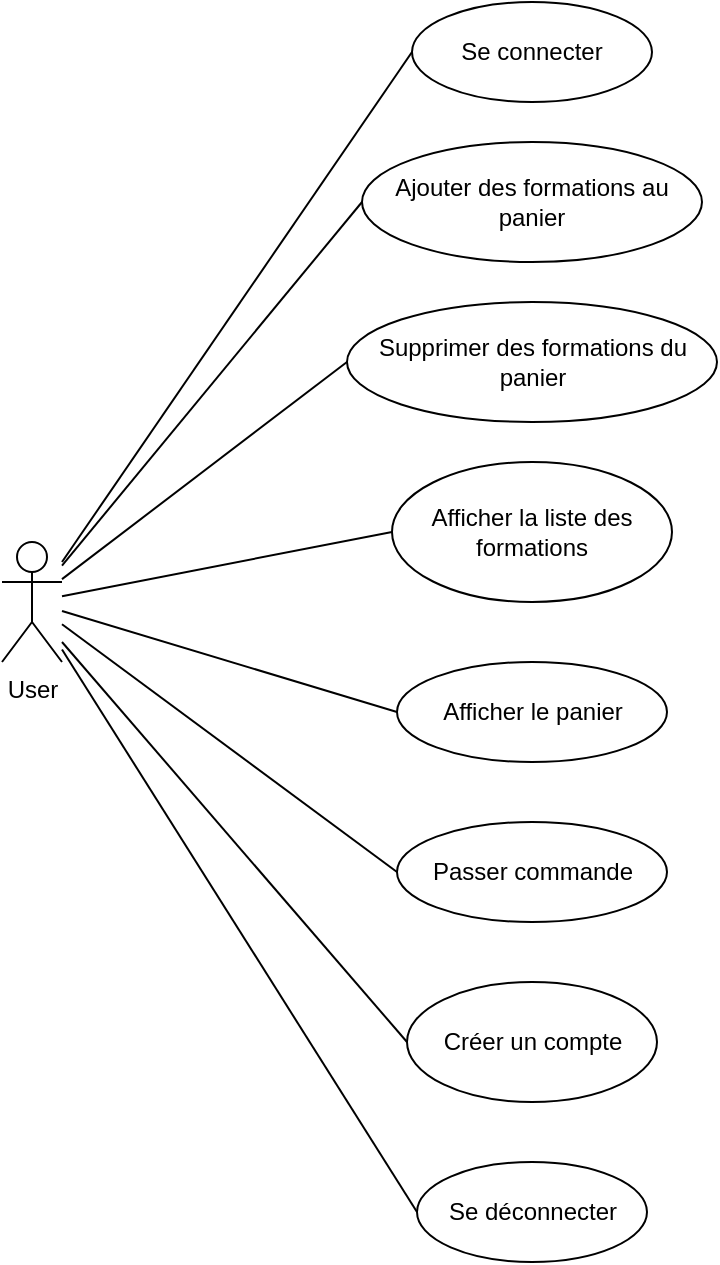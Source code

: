 <mxfile version="18.1.2" type="device" pages="3"><diagram id="fp27fcLYhr6zl6kMXViP" name="use case"><mxGraphModel dx="1393" dy="746" grid="1" gridSize="10" guides="1" tooltips="1" connect="1" arrows="1" fold="1" page="1" pageScale="1" pageWidth="827" pageHeight="1169" math="0" shadow="0"><root><mxCell id="0"/><mxCell id="1" parent="0"/><mxCell id="sTOtrgSlI8E5pLggl0Tn-1" value="User" style="shape=umlActor;verticalLabelPosition=bottom;verticalAlign=top;html=1;" vertex="1" parent="1"><mxGeometry x="130" y="320" width="30" height="60" as="geometry"/></mxCell><mxCell id="sTOtrgSlI8E5pLggl0Tn-2" value="Ajouter des formations au panier" style="ellipse;whiteSpace=wrap;html=1;" vertex="1" parent="1"><mxGeometry x="310" y="120" width="170" height="60" as="geometry"/></mxCell><mxCell id="sTOtrgSlI8E5pLggl0Tn-3" value="Supprimer des formations du panier" style="ellipse;whiteSpace=wrap;html=1;" vertex="1" parent="1"><mxGeometry x="302.5" y="200" width="185" height="60" as="geometry"/></mxCell><mxCell id="sTOtrgSlI8E5pLggl0Tn-4" value="Afficher la liste des formations" style="ellipse;whiteSpace=wrap;html=1;" vertex="1" parent="1"><mxGeometry x="325" y="280" width="140" height="70" as="geometry"/></mxCell><mxCell id="sTOtrgSlI8E5pLggl0Tn-5" value="Afficher le panier" style="ellipse;whiteSpace=wrap;html=1;" vertex="1" parent="1"><mxGeometry x="327.5" y="380" width="135" height="50" as="geometry"/></mxCell><mxCell id="sTOtrgSlI8E5pLggl0Tn-6" value="Passer commande" style="ellipse;whiteSpace=wrap;html=1;" vertex="1" parent="1"><mxGeometry x="327.5" y="460" width="135" height="50" as="geometry"/></mxCell><mxCell id="sTOtrgSlI8E5pLggl0Tn-7" value="Créer un compte" style="ellipse;whiteSpace=wrap;html=1;" vertex="1" parent="1"><mxGeometry x="332.5" y="540" width="125" height="60" as="geometry"/></mxCell><mxCell id="sTOtrgSlI8E5pLggl0Tn-8" value="Se connecter" style="ellipse;whiteSpace=wrap;html=1;" vertex="1" parent="1"><mxGeometry x="335" y="50" width="120" height="50" as="geometry"/></mxCell><mxCell id="sTOtrgSlI8E5pLggl0Tn-12" value="" style="endArrow=none;html=1;rounded=0;entryX=0;entryY=0.5;entryDx=0;entryDy=0;" edge="1" parent="1" target="sTOtrgSlI8E5pLggl0Tn-8"><mxGeometry width="50" height="50" relative="1" as="geometry"><mxPoint x="160" y="330" as="sourcePoint"/><mxPoint x="440" y="340" as="targetPoint"/></mxGeometry></mxCell><mxCell id="sTOtrgSlI8E5pLggl0Tn-13" value="" style="endArrow=none;html=1;rounded=0;entryX=0;entryY=0.5;entryDx=0;entryDy=0;" edge="1" parent="1" source="sTOtrgSlI8E5pLggl0Tn-1" target="sTOtrgSlI8E5pLggl0Tn-2"><mxGeometry width="50" height="50" relative="1" as="geometry"><mxPoint x="160" y="350" as="sourcePoint"/><mxPoint x="210" y="300" as="targetPoint"/></mxGeometry></mxCell><mxCell id="sTOtrgSlI8E5pLggl0Tn-14" value="" style="endArrow=none;html=1;rounded=0;entryX=0;entryY=0.5;entryDx=0;entryDy=0;" edge="1" parent="1" source="sTOtrgSlI8E5pLggl0Tn-1" target="sTOtrgSlI8E5pLggl0Tn-3"><mxGeometry width="50" height="50" relative="1" as="geometry"><mxPoint x="390" y="390" as="sourcePoint"/><mxPoint x="440" y="340" as="targetPoint"/></mxGeometry></mxCell><mxCell id="sTOtrgSlI8E5pLggl0Tn-15" value="" style="endArrow=none;html=1;rounded=0;entryX=0;entryY=0.5;entryDx=0;entryDy=0;" edge="1" parent="1" source="sTOtrgSlI8E5pLggl0Tn-1" target="sTOtrgSlI8E5pLggl0Tn-4"><mxGeometry width="50" height="50" relative="1" as="geometry"><mxPoint x="390" y="390" as="sourcePoint"/><mxPoint x="440" y="340" as="targetPoint"/></mxGeometry></mxCell><mxCell id="sTOtrgSlI8E5pLggl0Tn-16" value="" style="endArrow=none;html=1;rounded=0;entryX=0;entryY=0.5;entryDx=0;entryDy=0;" edge="1" parent="1" source="sTOtrgSlI8E5pLggl0Tn-1" target="sTOtrgSlI8E5pLggl0Tn-5"><mxGeometry width="50" height="50" relative="1" as="geometry"><mxPoint x="390" y="390" as="sourcePoint"/><mxPoint x="440" y="340" as="targetPoint"/></mxGeometry></mxCell><mxCell id="sTOtrgSlI8E5pLggl0Tn-17" value="" style="endArrow=none;html=1;rounded=0;entryX=0;entryY=0.5;entryDx=0;entryDy=0;" edge="1" parent="1" source="sTOtrgSlI8E5pLggl0Tn-1" target="sTOtrgSlI8E5pLggl0Tn-6"><mxGeometry width="50" height="50" relative="1" as="geometry"><mxPoint x="390" y="390" as="sourcePoint"/><mxPoint x="440" y="340" as="targetPoint"/></mxGeometry></mxCell><mxCell id="sTOtrgSlI8E5pLggl0Tn-18" value="" style="endArrow=none;html=1;rounded=0;entryX=0;entryY=0.5;entryDx=0;entryDy=0;" edge="1" parent="1" target="sTOtrgSlI8E5pLggl0Tn-7"><mxGeometry width="50" height="50" relative="1" as="geometry"><mxPoint x="160" y="370" as="sourcePoint"/><mxPoint x="440" y="340" as="targetPoint"/></mxGeometry></mxCell><mxCell id="sTOtrgSlI8E5pLggl0Tn-19" value="Se déconnecter" style="ellipse;whiteSpace=wrap;html=1;" vertex="1" parent="1"><mxGeometry x="337.5" y="630" width="115" height="50" as="geometry"/></mxCell><mxCell id="sTOtrgSlI8E5pLggl0Tn-20" value="" style="endArrow=none;html=1;rounded=0;entryX=0;entryY=0.5;entryDx=0;entryDy=0;" edge="1" parent="1" source="sTOtrgSlI8E5pLggl0Tn-1" target="sTOtrgSlI8E5pLggl0Tn-19"><mxGeometry width="50" height="50" relative="1" as="geometry"><mxPoint x="390" y="390" as="sourcePoint"/><mxPoint x="440" y="340" as="targetPoint"/></mxGeometry></mxCell></root></mxGraphModel></diagram><diagram id="jrM7VCmmRCWuRw_0wshe" name="sequence"><mxGraphModel dx="2508" dy="794" grid="1" gridSize="10" guides="1" tooltips="1" connect="1" arrows="1" fold="1" page="1" pageScale="1" pageWidth="827" pageHeight="1169" math="0" shadow="0"><root><mxCell id="0"/><mxCell id="1" parent="0"/><mxCell id="REmbaQ-lCVLQwv8wZFhs-1" value="Customer" style="shape=umlLifeline;participant=umlActor;perimeter=lifelinePerimeter;whiteSpace=wrap;html=1;container=1;collapsible=0;recursiveResize=0;verticalAlign=top;spacingTop=36;outlineConnect=0;size=35;" vertex="1" parent="1"><mxGeometry x="-260" y="435" width="20" height="1005" as="geometry"/></mxCell><mxCell id="REmbaQ-lCVLQwv8wZFhs-3" value="Trainings" style="shape=umlLifeline;perimeter=lifelinePerimeter;whiteSpace=wrap;html=1;container=1;collapsible=0;recursiveResize=0;outlineConnect=0;" vertex="1" parent="1"><mxGeometry x="20" y="430" width="100" height="1010" as="geometry"/></mxCell><mxCell id="REmbaQ-lCVLQwv8wZFhs-21" value="Requête pour afficher les éléments de l'API" style="html=1;verticalAlign=bottom;endArrow=block;rounded=0;" edge="1" parent="REmbaQ-lCVLQwv8wZFhs-3" target="REmbaQ-lCVLQwv8wZFhs-18"><mxGeometry width="80" relative="1" as="geometry"><mxPoint x="50" y="100" as="sourcePoint"/><mxPoint x="130" y="100" as="targetPoint"/></mxGeometry></mxCell><mxCell id="REmbaQ-lCVLQwv8wZFhs-23" value="Les formations sont affichées" style="html=1;verticalAlign=bottom;endArrow=open;dashed=1;endSize=8;rounded=0;" edge="1" parent="REmbaQ-lCVLQwv8wZFhs-3" target="REmbaQ-lCVLQwv8wZFhs-1"><mxGeometry relative="1" as="geometry"><mxPoint x="50" y="130" as="sourcePoint"/><mxPoint x="-30" y="130" as="targetPoint"/></mxGeometry></mxCell><mxCell id="REmbaQ-lCVLQwv8wZFhs-4" value="Cart" style="shape=umlLifeline;perimeter=lifelinePerimeter;whiteSpace=wrap;html=1;container=1;collapsible=0;recursiveResize=0;outlineConnect=0;" vertex="1" parent="1"><mxGeometry x="364" y="430" width="100" height="1010" as="geometry"/></mxCell><mxCell id="REmbaQ-lCVLQwv8wZFhs-6" value="CartService" style="shape=umlLifeline;perimeter=lifelinePerimeter;whiteSpace=wrap;html=1;container=1;collapsible=0;recursiveResize=0;outlineConnect=0;" vertex="1" parent="1"><mxGeometry x="600" y="432.5" width="100" height="1007.5" as="geometry"/></mxCell><mxCell id="OyPZdCcZ5gdYPisbU8aP-5" value="La formation est ajoutée" style="html=1;verticalAlign=bottom;endArrow=open;dashed=1;endSize=8;rounded=0;" edge="1" parent="REmbaQ-lCVLQwv8wZFhs-6" target="REmbaQ-lCVLQwv8wZFhs-4"><mxGeometry relative="1" as="geometry"><mxPoint x="50" y="236" as="sourcePoint"/><mxPoint x="-190.5" y="236" as="targetPoint"/></mxGeometry></mxCell><mxCell id="wVGacLzoBQJwIyJD2h6d-12" value="" style="html=1;points=[];perimeter=orthogonalPerimeter;" vertex="1" parent="REmbaQ-lCVLQwv8wZFhs-6"><mxGeometry x="50" y="774.5" width="10" height="40" as="geometry"/></mxCell><mxCell id="wVGacLzoBQJwIyJD2h6d-13" value="Vérifie si l'utilisateur est connecté" style="edgeStyle=orthogonalEdgeStyle;html=1;align=left;spacingLeft=2;endArrow=block;rounded=0;entryX=1;entryY=0;" edge="1" target="wVGacLzoBQJwIyJD2h6d-12" parent="REmbaQ-lCVLQwv8wZFhs-6"><mxGeometry relative="1" as="geometry"><mxPoint x="55" y="754.5" as="sourcePoint"/><Array as="points"><mxPoint x="85" y="754.5"/></Array></mxGeometry></mxCell><mxCell id="wVGacLzoBQJwIyJD2h6d-18" value="Le panier est vidé" style="html=1;verticalAlign=bottom;endArrow=open;dashed=1;endSize=8;rounded=0;" edge="1" parent="REmbaQ-lCVLQwv8wZFhs-6"><mxGeometry relative="1" as="geometry"><mxPoint x="50" y="864.5" as="sourcePoint"/><mxPoint x="-186.5" y="864.5" as="targetPoint"/></mxGeometry></mxCell><mxCell id="wVGacLzoBQJwIyJD2h6d-22" value="" style="html=1;points=[];perimeter=orthogonalPerimeter;" vertex="1" parent="REmbaQ-lCVLQwv8wZFhs-6"><mxGeometry x="50" y="327.5" width="10" height="40" as="geometry"/></mxCell><mxCell id="wVGacLzoBQJwIyJD2h6d-23" value="Vérification des informations" style="edgeStyle=orthogonalEdgeStyle;html=1;align=left;spacingLeft=2;endArrow=block;rounded=0;entryX=1;entryY=0;" edge="1" target="wVGacLzoBQJwIyJD2h6d-22" parent="REmbaQ-lCVLQwv8wZFhs-6"><mxGeometry relative="1" as="geometry"><mxPoint x="55" y="307.5" as="sourcePoint"/><Array as="points"><mxPoint x="85" y="307.5"/></Array></mxGeometry></mxCell><mxCell id="wVGacLzoBQJwIyJD2h6d-30" value="Le compte a bien été créé" style="html=1;verticalAlign=bottom;endArrow=open;dashed=1;endSize=8;rounded=0;" edge="1" parent="REmbaQ-lCVLQwv8wZFhs-6" target="REmbaQ-lCVLQwv8wZFhs-16"><mxGeometry relative="1" as="geometry"><mxPoint x="50" y="487.5" as="sourcePoint"/><mxPoint x="-30" y="487.5" as="targetPoint"/></mxGeometry></mxCell><mxCell id="olR4-1-CdS112rx6yHJk-4" value="L'utilisateur est déconnecté" style="html=1;verticalAlign=bottom;endArrow=open;dashed=1;endSize=8;rounded=0;" edge="1" parent="REmbaQ-lCVLQwv8wZFhs-6" target="REmbaQ-lCVLQwv8wZFhs-16"><mxGeometry relative="1" as="geometry"><mxPoint x="50" y="987.5" as="sourcePoint"/><mxPoint x="-30" y="987.5" as="targetPoint"/></mxGeometry></mxCell><mxCell id="REmbaQ-lCVLQwv8wZFhs-14" value="LocalStorage" style="shape=umlLifeline;perimeter=lifelinePerimeter;whiteSpace=wrap;html=1;container=1;collapsible=0;recursiveResize=0;outlineConnect=0;" vertex="1" parent="1"><mxGeometry x="790" y="430" width="100" height="1010" as="geometry"/></mxCell><mxCell id="REmbaQ-lCVLQwv8wZFhs-16" value="Account" style="shape=umlLifeline;perimeter=lifelinePerimeter;whiteSpace=wrap;html=1;container=1;collapsible=0;recursiveResize=0;outlineConnect=0;" vertex="1" parent="1"><mxGeometry x="-150" y="430" width="100" height="1010" as="geometry"/></mxCell><mxCell id="wVGacLzoBQJwIyJD2h6d-31" value="Le compte s'ouvre" style="html=1;verticalAlign=bottom;endArrow=open;dashed=1;endSize=8;rounded=0;" edge="1" parent="REmbaQ-lCVLQwv8wZFhs-16" target="REmbaQ-lCVLQwv8wZFhs-1"><mxGeometry relative="1" as="geometry"><mxPoint x="50" y="490" as="sourcePoint"/><mxPoint x="-30" y="490" as="targetPoint"/></mxGeometry></mxCell><mxCell id="olR4-1-CdS112rx6yHJk-5" value="Renvoie vers la page d'accueil" style="html=1;verticalAlign=bottom;endArrow=open;dashed=1;endSize=8;rounded=0;" edge="1" parent="REmbaQ-lCVLQwv8wZFhs-16" target="REmbaQ-lCVLQwv8wZFhs-1"><mxGeometry relative="1" as="geometry"><mxPoint x="50" y="990" as="sourcePoint"/><mxPoint x="-30" y="990" as="targetPoint"/></mxGeometry></mxCell><mxCell id="REmbaQ-lCVLQwv8wZFhs-18" value="TrainingsService" style="shape=umlLifeline;perimeter=lifelinePerimeter;whiteSpace=wrap;html=1;container=1;collapsible=0;recursiveResize=0;outlineConnect=0;" vertex="1" parent="1"><mxGeometry x="240" y="430" width="100" height="1010" as="geometry"/></mxCell><mxCell id="REmbaQ-lCVLQwv8wZFhs-22" value="Renvoie les informations" style="html=1;verticalAlign=bottom;endArrow=open;dashed=1;endSize=8;rounded=0;" edge="1" parent="REmbaQ-lCVLQwv8wZFhs-18" target="REmbaQ-lCVLQwv8wZFhs-3"><mxGeometry relative="1" as="geometry"><mxPoint x="50" y="130" as="sourcePoint"/><mxPoint x="-30" y="130" as="targetPoint"/></mxGeometry></mxCell><mxCell id="REmbaQ-lCVLQwv8wZFhs-19" value="DB" style="shape=umlLifeline;perimeter=lifelinePerimeter;whiteSpace=wrap;html=1;container=1;collapsible=0;recursiveResize=0;outlineConnect=0;" vertex="1" parent="1"><mxGeometry x="1020" y="435" width="100" height="1005" as="geometry"/></mxCell><mxCell id="wVGacLzoBQJwIyJD2h6d-5" value="" style="html=1;points=[];perimeter=orthogonalPerimeter;" vertex="1" parent="REmbaQ-lCVLQwv8wZFhs-19"><mxGeometry x="50" y="614.5" width="10" height="40" as="geometry"/></mxCell><mxCell id="wVGacLzoBQJwIyJD2h6d-6" value="Vérification des paramètres de connexion" style="edgeStyle=orthogonalEdgeStyle;html=1;align=left;spacingLeft=2;endArrow=block;rounded=0;entryX=1;entryY=0;" edge="1" target="wVGacLzoBQJwIyJD2h6d-5" parent="REmbaQ-lCVLQwv8wZFhs-19"><mxGeometry relative="1" as="geometry"><mxPoint x="55" y="594.5" as="sourcePoint"/><Array as="points"><mxPoint x="85" y="594.5"/></Array></mxGeometry></mxCell><mxCell id="wVGacLzoBQJwIyJD2h6d-9" value="L'utilisateur existe et ses infos sont bonnes" style="html=1;verticalAlign=bottom;endArrow=open;dashed=1;endSize=8;rounded=0;" edge="1" parent="REmbaQ-lCVLQwv8wZFhs-19"><mxGeometry relative="1" as="geometry"><mxPoint x="50" y="664.5" as="sourcePoint"/><mxPoint x="-180.5" y="664.5" as="targetPoint"/></mxGeometry></mxCell><mxCell id="wVGacLzoBQJwIyJD2h6d-11" value="Enregistrement dans le LS" style="html=1;verticalAlign=bottom;endArrow=open;dashed=1;endSize=8;rounded=0;" edge="1" parent="REmbaQ-lCVLQwv8wZFhs-19"><mxGeometry relative="1" as="geometry"><mxPoint x="50" y="692" as="sourcePoint"/><mxPoint x="-180.5" y="692" as="targetPoint"/></mxGeometry></mxCell><mxCell id="wVGacLzoBQJwIyJD2h6d-15" value="Le LS est vidé" style="html=1;verticalAlign=bottom;endArrow=open;dashed=1;endSize=8;rounded=0;" edge="1" parent="REmbaQ-lCVLQwv8wZFhs-19"><mxGeometry relative="1" as="geometry"><mxPoint x="50" y="862" as="sourcePoint"/><mxPoint x="-180.5" y="862" as="targetPoint"/></mxGeometry></mxCell><mxCell id="wVGacLzoBQJwIyJD2h6d-27" value="" style="html=1;points=[];perimeter=orthogonalPerimeter;" vertex="1" parent="REmbaQ-lCVLQwv8wZFhs-19"><mxGeometry x="50" y="425" width="10" height="40" as="geometry"/></mxCell><mxCell id="wVGacLzoBQJwIyJD2h6d-28" value="Vérifie que l'utilisateur n'existe pas en DB" style="edgeStyle=orthogonalEdgeStyle;html=1;align=left;spacingLeft=2;endArrow=block;rounded=0;entryX=1;entryY=0;" edge="1" target="wVGacLzoBQJwIyJD2h6d-27" parent="REmbaQ-lCVLQwv8wZFhs-19"><mxGeometry relative="1" as="geometry"><mxPoint x="55" y="405" as="sourcePoint"/><Array as="points"><mxPoint x="85" y="405"/></Array></mxGeometry></mxCell><mxCell id="wVGacLzoBQJwIyJD2h6d-29" value="Les infos sont bonnes et l'utilisateur est créé" style="html=1;verticalAlign=bottom;endArrow=open;dashed=1;endSize=8;rounded=0;" edge="1" parent="REmbaQ-lCVLQwv8wZFhs-19" target="REmbaQ-lCVLQwv8wZFhs-6"><mxGeometry relative="1" as="geometry"><mxPoint x="50" y="485" as="sourcePoint"/><mxPoint x="-30" y="485" as="targetPoint"/></mxGeometry></mxCell><mxCell id="REmbaQ-lCVLQwv8wZFhs-20" value="Clique pour afficher les formations" style="html=1;verticalAlign=bottom;endArrow=block;rounded=0;" edge="1" parent="1" target="REmbaQ-lCVLQwv8wZFhs-3"><mxGeometry width="80" relative="1" as="geometry"><mxPoint x="-250" y="530" as="sourcePoint"/><mxPoint x="-170" y="530" as="targetPoint"/></mxGeometry></mxCell><mxCell id="OyPZdCcZ5gdYPisbU8aP-1" value="Clique pour ajouter une formation au panier" style="html=1;verticalAlign=bottom;endArrow=block;rounded=0;" edge="1" parent="1" target="REmbaQ-lCVLQwv8wZFhs-3"><mxGeometry width="80" relative="1" as="geometry"><mxPoint x="-250.5" y="624.5" as="sourcePoint"/><mxPoint x="479.5" y="624.5" as="targetPoint"/></mxGeometry></mxCell><mxCell id="OyPZdCcZ5gdYPisbU8aP-2" value="Le service est appelé pour ajouter la formation" style="html=1;verticalAlign=bottom;endArrow=block;rounded=0;" edge="1" parent="1" source="REmbaQ-lCVLQwv8wZFhs-3"><mxGeometry width="80" relative="1" as="geometry"><mxPoint x="413.5" y="625" as="sourcePoint"/><mxPoint x="649.5" y="625" as="targetPoint"/></mxGeometry></mxCell><mxCell id="OyPZdCcZ5gdYPisbU8aP-3" value="Envoi de l'information au local storage" style="html=1;verticalAlign=bottom;endArrow=block;rounded=0;" edge="1" parent="1" target="REmbaQ-lCVLQwv8wZFhs-14"><mxGeometry width="80" relative="1" as="geometry"><mxPoint x="649.5" y="625.5" as="sourcePoint"/><mxPoint x="979.5" y="625.5" as="targetPoint"/></mxGeometry></mxCell><mxCell id="8syjjk7CVDDCgeegVyte-1" value="Clique pour passer commande" style="html=1;verticalAlign=bottom;endArrow=block;rounded=0;" edge="1" parent="1"><mxGeometry width="80" relative="1" as="geometry"><mxPoint x="-251.5" y="1177.5" as="sourcePoint"/><mxPoint x="413.5" y="1177.5" as="targetPoint"/></mxGeometry></mxCell><mxCell id="8syjjk7CVDDCgeegVyte-2" value="Le service est appelé pour passer commande" style="html=1;verticalAlign=bottom;endArrow=block;rounded=0;" edge="1" parent="1"><mxGeometry width="80" relative="1" as="geometry"><mxPoint x="413.5" y="1177" as="sourcePoint"/><mxPoint x="649.5" y="1177" as="targetPoint"/></mxGeometry></mxCell><mxCell id="wVGacLzoBQJwIyJD2h6d-1" value="Rempli le formulaire pour se connecter" style="html=1;verticalAlign=bottom;endArrow=block;rounded=0;" edge="1" parent="1"><mxGeometry width="80" relative="1" as="geometry"><mxPoint x="-250.5" y="1011.5" as="sourcePoint"/><mxPoint x="-100.5" y="1011.5" as="targetPoint"/></mxGeometry></mxCell><mxCell id="wVGacLzoBQJwIyJD2h6d-3" value="Le service est appelé pour vérifier les informations" style="html=1;verticalAlign=bottom;endArrow=block;rounded=0;" edge="1" parent="1"><mxGeometry width="80" relative="1" as="geometry"><mxPoint x="-100.5" y="1012" as="sourcePoint"/><mxPoint x="649.5" y="1012" as="targetPoint"/></mxGeometry></mxCell><mxCell id="wVGacLzoBQJwIyJD2h6d-7" value="L'utilisateur est connecté" style="html=1;verticalAlign=bottom;endArrow=open;dashed=1;endSize=8;rounded=0;" edge="1" parent="1"><mxGeometry relative="1" as="geometry"><mxPoint x="839.5" y="1097" as="sourcePoint"/><mxPoint x="-100.5" y="1097" as="targetPoint"/></mxGeometry></mxCell><mxCell id="wVGacLzoBQJwIyJD2h6d-8" value="Vérification de l'existence de l'utilisateur en DB" style="html=1;verticalAlign=bottom;endArrow=block;rounded=0;" edge="1" parent="1"><mxGeometry width="80" relative="1" as="geometry"><mxPoint x="649.5" y="1014.5" as="sourcePoint"/><mxPoint x="1069.5" y="1014.5" as="targetPoint"/></mxGeometry></mxCell><mxCell id="OyPZdCcZ5gdYPisbU8aP-6" value="Le panier est affiché avec la formation ajoutée" style="html=1;verticalAlign=bottom;endArrow=open;dashed=1;endSize=8;rounded=0;" edge="1" parent="1"><mxGeometry relative="1" as="geometry"><mxPoint x="413.5" y="669" as="sourcePoint"/><mxPoint x="-250.5" y="669" as="targetPoint"/></mxGeometry></mxCell><mxCell id="wVGacLzoBQJwIyJD2h6d-10" value="Le compte s'ouvre" style="html=1;verticalAlign=bottom;endArrow=open;dashed=1;endSize=8;rounded=0;" edge="1" parent="1"><mxGeometry relative="1" as="geometry"><mxPoint x="-100.5" y="1097" as="sourcePoint"/><mxPoint x="-250.5" y="1097" as="targetPoint"/></mxGeometry></mxCell><mxCell id="wVGacLzoBQJwIyJD2h6d-14" value="Enregistrement de la commande en DB" style="html=1;verticalAlign=bottom;endArrow=block;rounded=0;" edge="1" parent="1"><mxGeometry width="80" relative="1" as="geometry"><mxPoint x="649.5" y="1264.5" as="sourcePoint"/><mxPoint x="1069.5" y="1264.5" as="targetPoint"/></mxGeometry></mxCell><mxCell id="wVGacLzoBQJwIyJD2h6d-16" value="La commande est validée" style="html=1;verticalAlign=bottom;endArrow=open;dashed=1;endSize=8;rounded=0;" edge="1" parent="1"><mxGeometry relative="1" as="geometry"><mxPoint x="839.5" y="1297" as="sourcePoint"/><mxPoint x="649.5" y="1297" as="targetPoint"/></mxGeometry></mxCell><mxCell id="wVGacLzoBQJwIyJD2h6d-17" value="La commande est confirmée (et peut-être affichée sur le compte)" style="html=1;verticalAlign=bottom;endArrow=open;dashed=1;endSize=8;rounded=0;" edge="1" parent="1"><mxGeometry relative="1" as="geometry"><mxPoint x="413.5" y="1297" as="sourcePoint"/><mxPoint x="-250.5" y="1297" as="targetPoint"/></mxGeometry></mxCell><mxCell id="wVGacLzoBQJwIyJD2h6d-20" value="Clique pour créer un compte" style="html=1;verticalAlign=bottom;endArrow=block;rounded=0;" edge="1" parent="1" target="REmbaQ-lCVLQwv8wZFhs-16"><mxGeometry width="80" relative="1" as="geometry"><mxPoint x="-250" y="730" as="sourcePoint"/><mxPoint x="-170" y="730" as="targetPoint"/></mxGeometry></mxCell><mxCell id="wVGacLzoBQJwIyJD2h6d-21" value="Le service est appelé pour créer le compte" style="html=1;verticalAlign=bottom;endArrow=block;rounded=0;" edge="1" parent="1" target="REmbaQ-lCVLQwv8wZFhs-6"><mxGeometry width="80" relative="1" as="geometry"><mxPoint x="-100" y="730" as="sourcePoint"/><mxPoint x="-20" y="730" as="targetPoint"/></mxGeometry></mxCell><mxCell id="wVGacLzoBQJwIyJD2h6d-26" value="Envoie les informations à la DB" style="html=1;verticalAlign=bottom;endArrow=block;rounded=0;" edge="1" parent="1" target="REmbaQ-lCVLQwv8wZFhs-19"><mxGeometry width="80" relative="1" as="geometry"><mxPoint x="650" y="820" as="sourcePoint"/><mxPoint x="730" y="820" as="targetPoint"/></mxGeometry></mxCell><mxCell id="olR4-1-CdS112rx6yHJk-1" value="Clique sur &quot;se déconnecter&quot;" style="html=1;verticalAlign=bottom;endArrow=block;rounded=0;" edge="1" parent="1" target="REmbaQ-lCVLQwv8wZFhs-16"><mxGeometry width="80" relative="1" as="geometry"><mxPoint x="-250" y="1380" as="sourcePoint"/><mxPoint x="-170" y="1380" as="targetPoint"/></mxGeometry></mxCell><mxCell id="olR4-1-CdS112rx6yHJk-2" value="Le service est appelé pour la déconnexion" style="html=1;verticalAlign=bottom;endArrow=block;rounded=0;" edge="1" parent="1" target="REmbaQ-lCVLQwv8wZFhs-6"><mxGeometry width="80" relative="1" as="geometry"><mxPoint x="-100" y="1380" as="sourcePoint"/><mxPoint x="-20" y="1380" as="targetPoint"/></mxGeometry></mxCell><mxCell id="olR4-1-CdS112rx6yHJk-3" value="Supprime le customer du LS" style="html=1;verticalAlign=bottom;endArrow=block;rounded=0;" edge="1" parent="1" target="REmbaQ-lCVLQwv8wZFhs-14"><mxGeometry width="80" relative="1" as="geometry"><mxPoint x="650" y="1380" as="sourcePoint"/><mxPoint x="730" y="1380" as="targetPoint"/></mxGeometry></mxCell></root></mxGraphModel></diagram><diagram id="GhcYSH9tHya7Uc8we6JB" name="Page-3"><mxGraphModel dx="1064" dy="746" grid="1" gridSize="10" guides="1" tooltips="1" connect="1" arrows="1" fold="1" page="1" pageScale="1" pageWidth="827" pageHeight="1169" math="0" shadow="0"><root><mxCell id="0"/><mxCell id="1" parent="0"/></root></mxGraphModel></diagram></mxfile>
